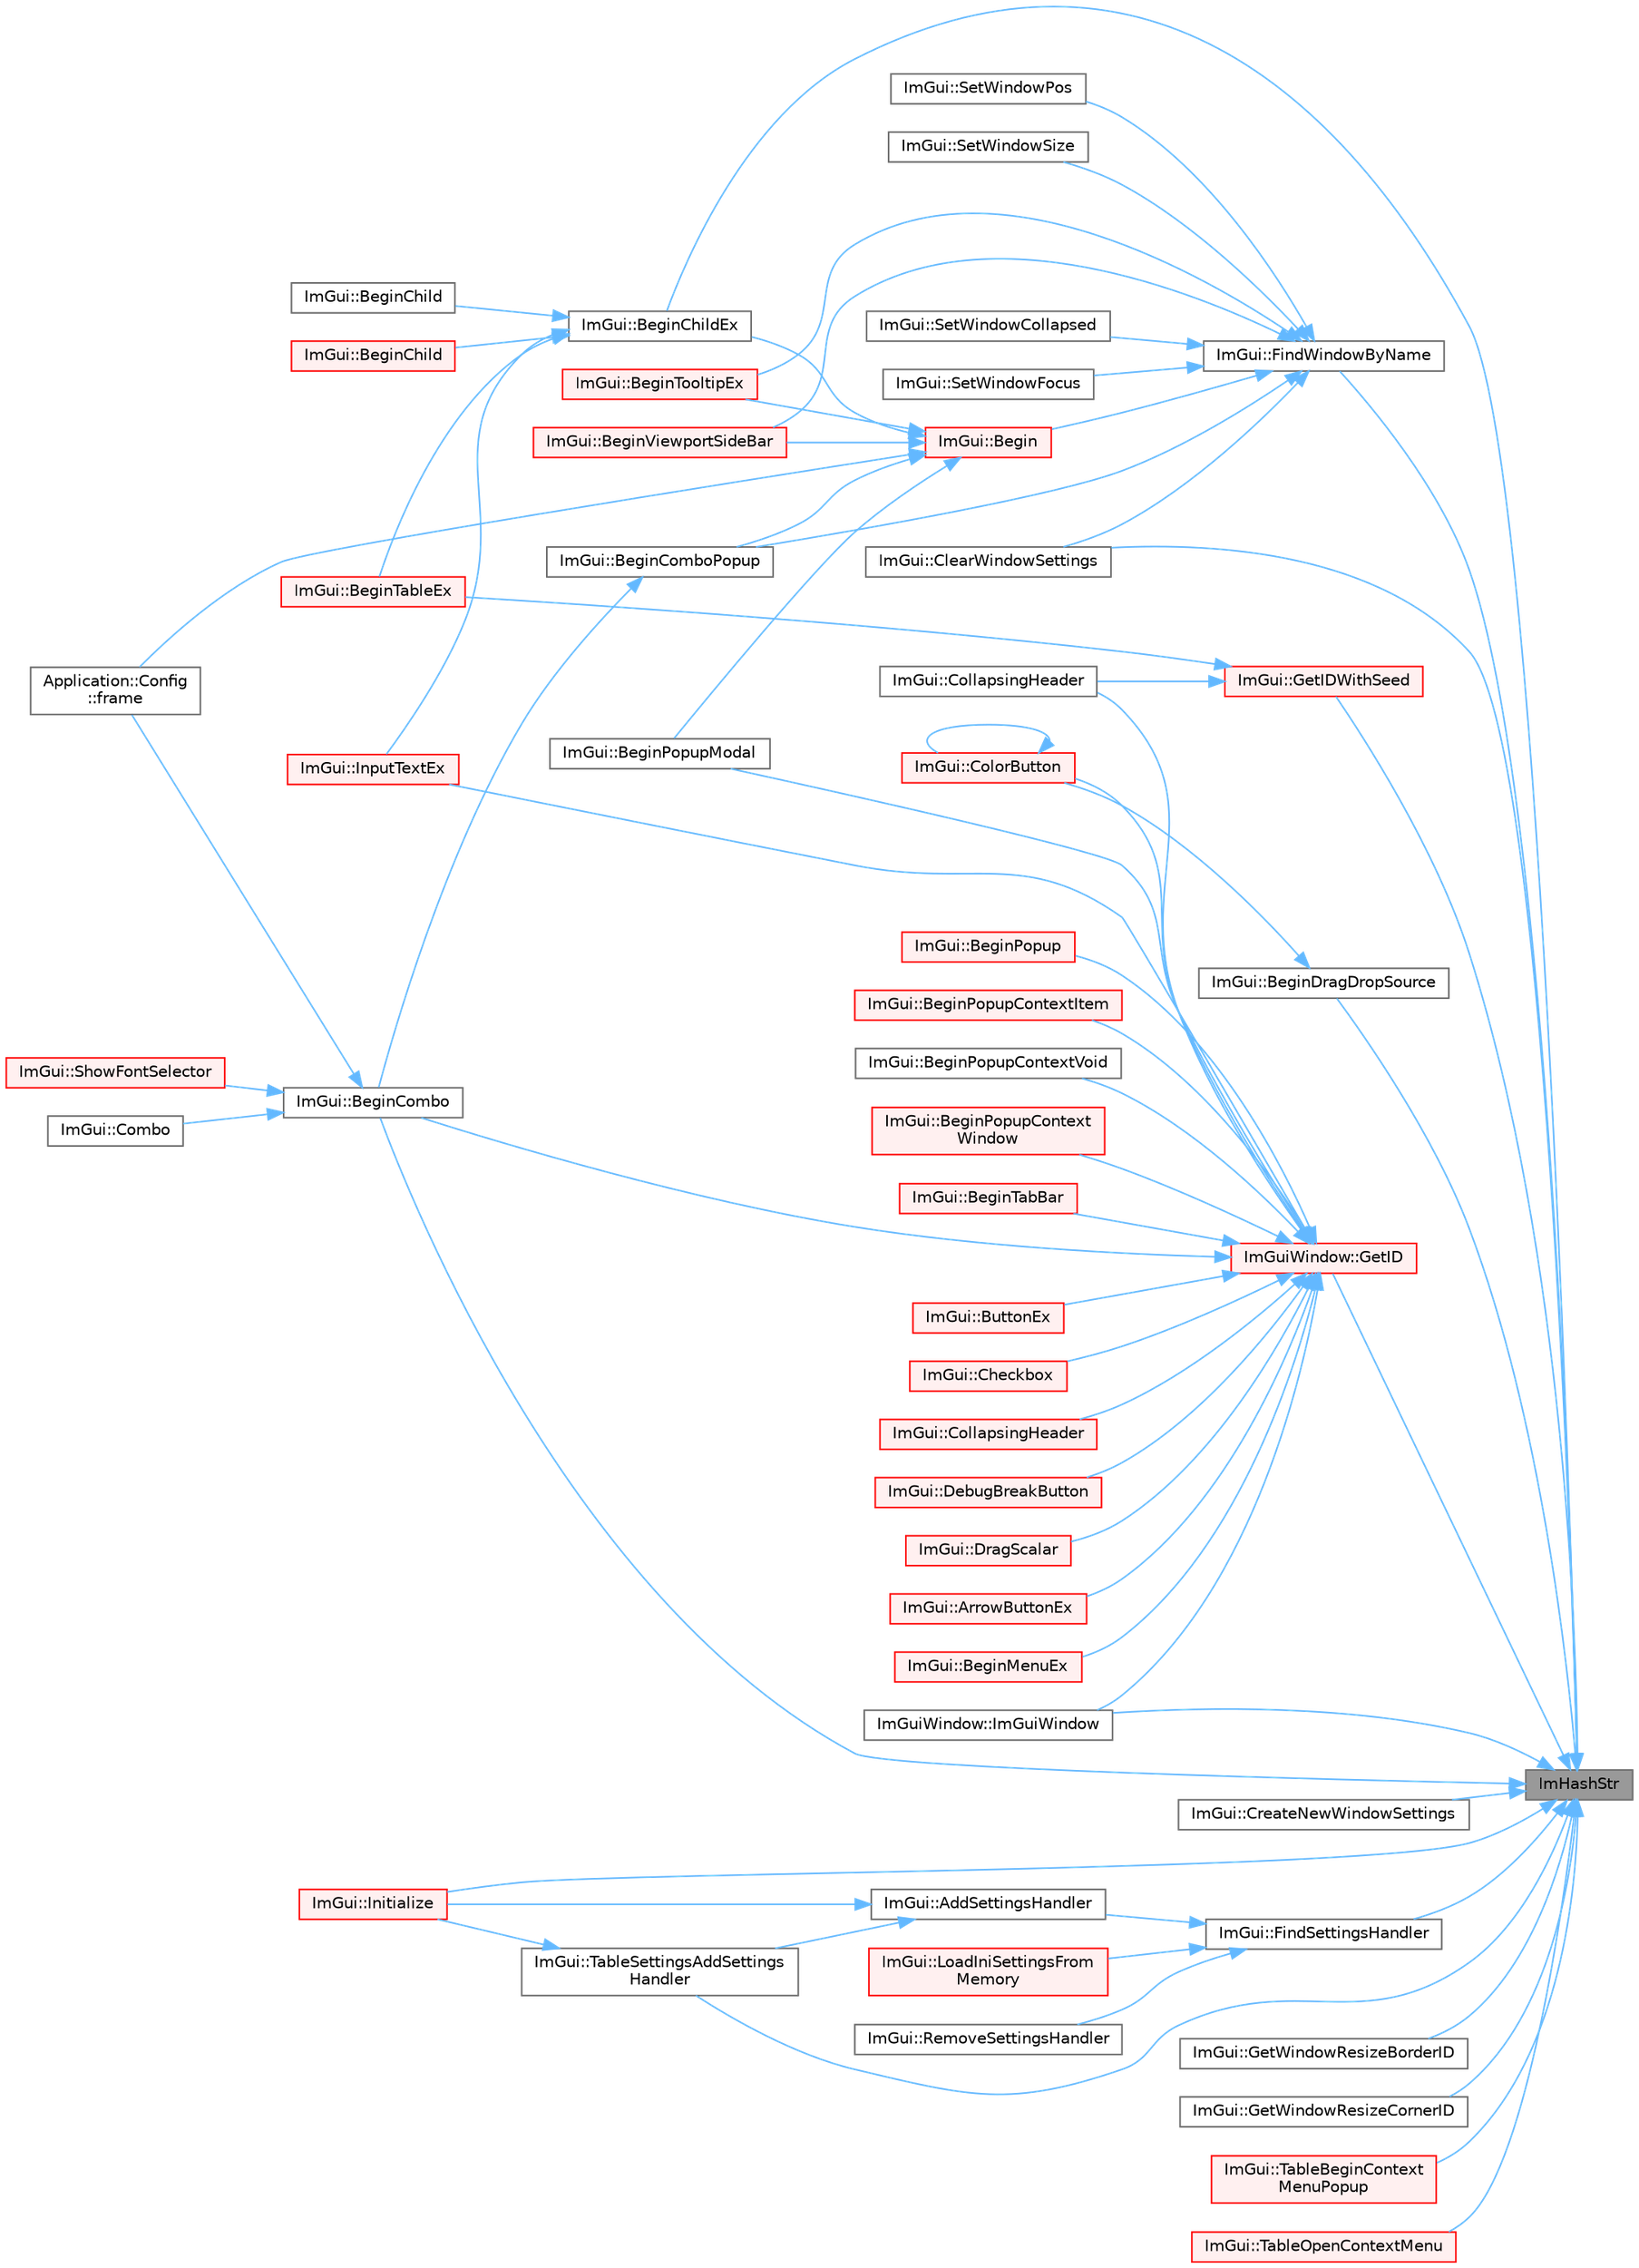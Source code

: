 digraph "ImHashStr"
{
 // LATEX_PDF_SIZE
  bgcolor="transparent";
  edge [fontname=Helvetica,fontsize=10,labelfontname=Helvetica,labelfontsize=10];
  node [fontname=Helvetica,fontsize=10,shape=box,height=0.2,width=0.4];
  rankdir="RL";
  Node1 [id="Node000001",label="ImHashStr",height=0.2,width=0.4,color="gray40", fillcolor="grey60", style="filled", fontcolor="black",tooltip=" "];
  Node1 -> Node2 [id="edge1_Node000001_Node000002",dir="back",color="steelblue1",style="solid",tooltip=" "];
  Node2 [id="Node000002",label="ImGui::BeginChildEx",height=0.2,width=0.4,color="grey40", fillcolor="white", style="filled",URL="$namespace_im_gui.html#ac36ecce0443f0b45a48484d85f653ae2",tooltip=" "];
  Node2 -> Node3 [id="edge2_Node000002_Node000003",dir="back",color="steelblue1",style="solid",tooltip=" "];
  Node3 [id="Node000003",label="ImGui::BeginChild",height=0.2,width=0.4,color="red", fillcolor="#FFF0F0", style="filled",URL="$namespace_im_gui.html#aebac8b07ee9ea0e452c98813a3e907c3",tooltip=" "];
  Node2 -> Node14 [id="edge3_Node000002_Node000014",dir="back",color="steelblue1",style="solid",tooltip=" "];
  Node14 [id="Node000014",label="ImGui::BeginChild",height=0.2,width=0.4,color="grey40", fillcolor="white", style="filled",URL="$namespace_im_gui.html#a3824e63145d50dd477deec2c7edf5c5a",tooltip=" "];
  Node2 -> Node15 [id="edge4_Node000002_Node000015",dir="back",color="steelblue1",style="solid",tooltip=" "];
  Node15 [id="Node000015",label="ImGui::BeginTableEx",height=0.2,width=0.4,color="red", fillcolor="#FFF0F0", style="filled",URL="$namespace_im_gui.html#a28046a30716afeb7738a82a5b19044ca",tooltip=" "];
  Node2 -> Node19 [id="edge5_Node000002_Node000019",dir="back",color="steelblue1",style="solid",tooltip=" "];
  Node19 [id="Node000019",label="ImGui::InputTextEx",height=0.2,width=0.4,color="red", fillcolor="#FFF0F0", style="filled",URL="$namespace_im_gui.html#af89af17ecc11653f25fea1e50e195de6",tooltip=" "];
  Node1 -> Node74 [id="edge6_Node000001_Node000074",dir="back",color="steelblue1",style="solid",tooltip=" "];
  Node74 [id="Node000074",label="ImGui::BeginCombo",height=0.2,width=0.4,color="grey40", fillcolor="white", style="filled",URL="$namespace_im_gui.html#aa895095bdc7a2907375c555e245575ea",tooltip=" "];
  Node74 -> Node75 [id="edge7_Node000074_Node000075",dir="back",color="steelblue1",style="solid",tooltip=" "];
  Node75 [id="Node000075",label="ImGui::Combo",height=0.2,width=0.4,color="grey40", fillcolor="white", style="filled",URL="$namespace_im_gui.html#ad530c65e7cdfaf03f4e9b2f4e3fed8fc",tooltip=" "];
  Node74 -> Node28 [id="edge8_Node000074_Node000028",dir="back",color="steelblue1",style="solid",tooltip=" "];
  Node28 [id="Node000028",label="Application::Config\l::frame",height=0.2,width=0.4,color="grey40", fillcolor="white", style="filled",URL="$class_application_1_1_config.html#a291cc3a874949e121dcf83a3f90681bc",tooltip=" "];
  Node74 -> Node76 [id="edge9_Node000074_Node000076",dir="back",color="steelblue1",style="solid",tooltip=" "];
  Node76 [id="Node000076",label="ImGui::ShowFontSelector",height=0.2,width=0.4,color="red", fillcolor="#FFF0F0", style="filled",URL="$namespace_im_gui.html#a0bdce99eef17ef1e1fef40a18bd811ab",tooltip=" "];
  Node1 -> Node77 [id="edge10_Node000001_Node000077",dir="back",color="steelblue1",style="solid",tooltip=" "];
  Node77 [id="Node000077",label="ImGui::BeginDragDropSource",height=0.2,width=0.4,color="grey40", fillcolor="white", style="filled",URL="$namespace_im_gui.html#ac2609b0f034d3bcd8d70d26df8694eaa",tooltip=" "];
  Node77 -> Node78 [id="edge11_Node000077_Node000078",dir="back",color="steelblue1",style="solid",tooltip=" "];
  Node78 [id="Node000078",label="ImGui::ColorButton",height=0.2,width=0.4,color="red", fillcolor="#FFF0F0", style="filled",URL="$namespace_im_gui.html#ae2d7c8f37726810753d71d480f0af7f0",tooltip=" "];
  Node78 -> Node78 [id="edge12_Node000078_Node000078",dir="back",color="steelblue1",style="solid",tooltip=" "];
  Node1 -> Node80 [id="edge13_Node000001_Node000080",dir="back",color="steelblue1",style="solid",tooltip=" "];
  Node80 [id="Node000080",label="ImGui::ClearWindowSettings",height=0.2,width=0.4,color="grey40", fillcolor="white", style="filled",URL="$namespace_im_gui.html#ac5eec1531ae03a6dc4a90514e1c1afd6",tooltip=" "];
  Node1 -> Node81 [id="edge14_Node000001_Node000081",dir="back",color="steelblue1",style="solid",tooltip=" "];
  Node81 [id="Node000081",label="ImGui::CreateNewWindowSettings",height=0.2,width=0.4,color="grey40", fillcolor="white", style="filled",URL="$namespace_im_gui.html#a2f325a08e833855b408f70a96d5fa064",tooltip=" "];
  Node1 -> Node82 [id="edge15_Node000001_Node000082",dir="back",color="steelblue1",style="solid",tooltip=" "];
  Node82 [id="Node000082",label="ImGui::FindSettingsHandler",height=0.2,width=0.4,color="grey40", fillcolor="white", style="filled",URL="$namespace_im_gui.html#ad9e15440c52f63aa96ef3b3938d566f8",tooltip=" "];
  Node82 -> Node83 [id="edge16_Node000082_Node000083",dir="back",color="steelblue1",style="solid",tooltip=" "];
  Node83 [id="Node000083",label="ImGui::AddSettingsHandler",height=0.2,width=0.4,color="grey40", fillcolor="white", style="filled",URL="$namespace_im_gui.html#ade13c9d3114fb2fae235a29a6388495d",tooltip=" "];
  Node83 -> Node84 [id="edge17_Node000083_Node000084",dir="back",color="steelblue1",style="solid",tooltip=" "];
  Node84 [id="Node000084",label="ImGui::Initialize",height=0.2,width=0.4,color="red", fillcolor="#FFF0F0", style="filled",URL="$namespace_im_gui.html#a1a611da38fae18a3d1dafcb3228259da",tooltip=" "];
  Node83 -> Node87 [id="edge18_Node000083_Node000087",dir="back",color="steelblue1",style="solid",tooltip=" "];
  Node87 [id="Node000087",label="ImGui::TableSettingsAddSettings\lHandler",height=0.2,width=0.4,color="grey40", fillcolor="white", style="filled",URL="$namespace_im_gui.html#a49786e01457877baef3eb8c01eca38d1",tooltip=" "];
  Node87 -> Node84 [id="edge19_Node000087_Node000084",dir="back",color="steelblue1",style="solid",tooltip=" "];
  Node82 -> Node88 [id="edge20_Node000082_Node000088",dir="back",color="steelblue1",style="solid",tooltip=" "];
  Node88 [id="Node000088",label="ImGui::LoadIniSettingsFrom\lMemory",height=0.2,width=0.4,color="red", fillcolor="#FFF0F0", style="filled",URL="$namespace_im_gui.html#a8e37b6a0b2feb6cd6ac61a4259392861",tooltip=" "];
  Node82 -> Node90 [id="edge21_Node000082_Node000090",dir="back",color="steelblue1",style="solid",tooltip=" "];
  Node90 [id="Node000090",label="ImGui::RemoveSettingsHandler",height=0.2,width=0.4,color="grey40", fillcolor="white", style="filled",URL="$namespace_im_gui.html#a0f06e3a54023d9cbb778f4c7f559da3a",tooltip=" "];
  Node1 -> Node91 [id="edge22_Node000001_Node000091",dir="back",color="steelblue1",style="solid",tooltip=" "];
  Node91 [id="Node000091",label="ImGui::FindWindowByName",height=0.2,width=0.4,color="grey40", fillcolor="white", style="filled",URL="$namespace_im_gui.html#abca25f22c02e73d5eb2e9c72c4557813",tooltip=" "];
  Node91 -> Node92 [id="edge23_Node000091_Node000092",dir="back",color="steelblue1",style="solid",tooltip=" "];
  Node92 [id="Node000092",label="ImGui::Begin",height=0.2,width=0.4,color="red", fillcolor="#FFF0F0", style="filled",URL="$namespace_im_gui.html#a581e58db0bc930bafa4a5d23093a2b99",tooltip=" "];
  Node92 -> Node2 [id="edge24_Node000092_Node000002",dir="back",color="steelblue1",style="solid",tooltip=" "];
  Node92 -> Node93 [id="edge25_Node000092_Node000093",dir="back",color="steelblue1",style="solid",tooltip=" "];
  Node93 [id="Node000093",label="ImGui::BeginComboPopup",height=0.2,width=0.4,color="grey40", fillcolor="white", style="filled",URL="$namespace_im_gui.html#a6ecb51142fcb72cd19ff002c3a7d8e25",tooltip=" "];
  Node93 -> Node74 [id="edge26_Node000093_Node000074",dir="back",color="steelblue1",style="solid",tooltip=" "];
  Node92 -> Node114 [id="edge27_Node000092_Node000114",dir="back",color="steelblue1",style="solid",tooltip=" "];
  Node114 [id="Node000114",label="ImGui::BeginPopupModal",height=0.2,width=0.4,color="grey40", fillcolor="white", style="filled",URL="$namespace_im_gui.html#a6d840f615c198c2342968f733fda11b3",tooltip=" "];
  Node92 -> Node115 [id="edge28_Node000092_Node000115",dir="back",color="steelblue1",style="solid",tooltip=" "];
  Node115 [id="Node000115",label="ImGui::BeginTooltipEx",height=0.2,width=0.4,color="red", fillcolor="#FFF0F0", style="filled",URL="$namespace_im_gui.html#a18b17a0b20c3f2a16068b84210cfded4",tooltip=" "];
  Node92 -> Node142 [id="edge29_Node000092_Node000142",dir="back",color="steelblue1",style="solid",tooltip=" "];
  Node142 [id="Node000142",label="ImGui::BeginViewportSideBar",height=0.2,width=0.4,color="red", fillcolor="#FFF0F0", style="filled",URL="$namespace_im_gui.html#a4216382dd5ad6c17e183f9f894db2e15",tooltip=" "];
  Node92 -> Node28 [id="edge30_Node000092_Node000028",dir="back",color="steelblue1",style="solid",tooltip=" "];
  Node91 -> Node93 [id="edge31_Node000091_Node000093",dir="back",color="steelblue1",style="solid",tooltip=" "];
  Node91 -> Node115 [id="edge32_Node000091_Node000115",dir="back",color="steelblue1",style="solid",tooltip=" "];
  Node91 -> Node142 [id="edge33_Node000091_Node000142",dir="back",color="steelblue1",style="solid",tooltip=" "];
  Node91 -> Node80 [id="edge34_Node000091_Node000080",dir="back",color="steelblue1",style="solid",tooltip=" "];
  Node91 -> Node147 [id="edge35_Node000091_Node000147",dir="back",color="steelblue1",style="solid",tooltip=" "];
  Node147 [id="Node000147",label="ImGui::SetWindowCollapsed",height=0.2,width=0.4,color="grey40", fillcolor="white", style="filled",URL="$namespace_im_gui.html#ac349187d6aae141cd3b4476e54bcc338",tooltip=" "];
  Node91 -> Node148 [id="edge36_Node000091_Node000148",dir="back",color="steelblue1",style="solid",tooltip=" "];
  Node148 [id="Node000148",label="ImGui::SetWindowFocus",height=0.2,width=0.4,color="grey40", fillcolor="white", style="filled",URL="$namespace_im_gui.html#aa612adbb975051090898f094a1608f24",tooltip=" "];
  Node91 -> Node149 [id="edge37_Node000091_Node000149",dir="back",color="steelblue1",style="solid",tooltip=" "];
  Node149 [id="Node000149",label="ImGui::SetWindowPos",height=0.2,width=0.4,color="grey40", fillcolor="white", style="filled",URL="$namespace_im_gui.html#a32032b56f975bb3145adbe19f38f3b56",tooltip=" "];
  Node91 -> Node150 [id="edge38_Node000091_Node000150",dir="back",color="steelblue1",style="solid",tooltip=" "];
  Node150 [id="Node000150",label="ImGui::SetWindowSize",height=0.2,width=0.4,color="grey40", fillcolor="white", style="filled",URL="$namespace_im_gui.html#a441528b9198d4531e79337121212cd33",tooltip=" "];
  Node1 -> Node151 [id="edge39_Node000001_Node000151",dir="back",color="steelblue1",style="solid",tooltip=" "];
  Node151 [id="Node000151",label="ImGuiWindow::GetID",height=0.2,width=0.4,color="red", fillcolor="#FFF0F0", style="filled",URL="$struct_im_gui_window.html#a66400a63bc0b54d7d29e08d1b1b1a42b",tooltip=" "];
  Node151 -> Node152 [id="edge40_Node000151_Node000152",dir="back",color="steelblue1",style="solid",tooltip=" "];
  Node152 [id="Node000152",label="ImGui::ArrowButtonEx",height=0.2,width=0.4,color="red", fillcolor="#FFF0F0", style="filled",URL="$namespace_im_gui.html#ab05ee8e53f29fbb84942a494f2ac3292",tooltip=" "];
  Node151 -> Node74 [id="edge41_Node000151_Node000074",dir="back",color="steelblue1",style="solid",tooltip=" "];
  Node151 -> Node95 [id="edge42_Node000151_Node000095",dir="back",color="steelblue1",style="solid",tooltip=" "];
  Node95 [id="Node000095",label="ImGui::BeginMenuEx",height=0.2,width=0.4,color="red", fillcolor="#FFF0F0", style="filled",URL="$namespace_im_gui.html#a8dc671f87ed281b6445ce6ae4ab25183",tooltip=" "];
  Node151 -> Node97 [id="edge43_Node000151_Node000097",dir="back",color="steelblue1",style="solid",tooltip=" "];
  Node97 [id="Node000097",label="ImGui::BeginPopup",height=0.2,width=0.4,color="red", fillcolor="#FFF0F0", style="filled",URL="$namespace_im_gui.html#a10e213926d8ca212266bc5fbded1e026",tooltip=" "];
  Node151 -> Node99 [id="edge44_Node000151_Node000099",dir="back",color="steelblue1",style="solid",tooltip=" "];
  Node99 [id="Node000099",label="ImGui::BeginPopupContextItem",height=0.2,width=0.4,color="red", fillcolor="#FFF0F0", style="filled",URL="$namespace_im_gui.html#a440894c8c00495d5cc01529f4504fca9",tooltip=" "];
  Node151 -> Node101 [id="edge45_Node000151_Node000101",dir="back",color="steelblue1",style="solid",tooltip=" "];
  Node101 [id="Node000101",label="ImGui::BeginPopupContextVoid",height=0.2,width=0.4,color="grey40", fillcolor="white", style="filled",URL="$namespace_im_gui.html#a6758a456204101a9c4a660da4cfba2c9",tooltip=" "];
  Node151 -> Node102 [id="edge46_Node000151_Node000102",dir="back",color="steelblue1",style="solid",tooltip=" "];
  Node102 [id="Node000102",label="ImGui::BeginPopupContext\lWindow",height=0.2,width=0.4,color="red", fillcolor="#FFF0F0", style="filled",URL="$namespace_im_gui.html#aef8b2c0baa27bd5c68f676aaf14ed946",tooltip=" "];
  Node151 -> Node114 [id="edge47_Node000151_Node000114",dir="back",color="steelblue1",style="solid",tooltip=" "];
  Node151 -> Node154 [id="edge48_Node000151_Node000154",dir="back",color="steelblue1",style="solid",tooltip=" "];
  Node154 [id="Node000154",label="ImGui::BeginTabBar",height=0.2,width=0.4,color="red", fillcolor="#FFF0F0", style="filled",URL="$namespace_im_gui.html#ab930db04eeff13f78ae76382c52db7eb",tooltip=" "];
  Node151 -> Node155 [id="edge49_Node000151_Node000155",dir="back",color="steelblue1",style="solid",tooltip=" "];
  Node155 [id="Node000155",label="ImGui::ButtonEx",height=0.2,width=0.4,color="red", fillcolor="#FFF0F0", style="filled",URL="$namespace_im_gui.html#ae479220c66b039874c6e4c9e9b22849f",tooltip=" "];
  Node151 -> Node159 [id="edge50_Node000151_Node000159",dir="back",color="steelblue1",style="solid",tooltip=" "];
  Node159 [id="Node000159",label="ImGui::Checkbox",height=0.2,width=0.4,color="red", fillcolor="#FFF0F0", style="filled",URL="$namespace_im_gui.html#a57d73c1d0ef807fef734d91024092027",tooltip=" "];
  Node151 -> Node160 [id="edge51_Node000151_Node000160",dir="back",color="steelblue1",style="solid",tooltip=" "];
  Node160 [id="Node000160",label="ImGui::CollapsingHeader",height=0.2,width=0.4,color="grey40", fillcolor="white", style="filled",URL="$namespace_im_gui.html#a4d6e6e7a5ace0e5dbee3ea1926ddf049",tooltip=" "];
  Node151 -> Node161 [id="edge52_Node000151_Node000161",dir="back",color="steelblue1",style="solid",tooltip=" "];
  Node161 [id="Node000161",label="ImGui::CollapsingHeader",height=0.2,width=0.4,color="red", fillcolor="#FFF0F0", style="filled",URL="$namespace_im_gui.html#ab52f9e08698c9d64abb05b98f5355146",tooltip=" "];
  Node151 -> Node78 [id="edge53_Node000151_Node000078",dir="back",color="steelblue1",style="solid",tooltip=" "];
  Node151 -> Node118 [id="edge54_Node000151_Node000118",dir="back",color="steelblue1",style="solid",tooltip=" "];
  Node118 [id="Node000118",label="ImGui::DebugBreakButton",height=0.2,width=0.4,color="red", fillcolor="#FFF0F0", style="filled",URL="$namespace_im_gui.html#ac2e737b701b4d252a54006a4c4214928",tooltip=" "];
  Node151 -> Node48 [id="edge55_Node000151_Node000048",dir="back",color="steelblue1",style="solid",tooltip=" "];
  Node48 [id="Node000048",label="ImGui::DragScalar",height=0.2,width=0.4,color="red", fillcolor="#FFF0F0", style="filled",URL="$namespace_im_gui.html#a17d8926e8f44a6d00575b12081c51fe0",tooltip=" "];
  Node151 -> Node186 [id="edge56_Node000151_Node000186",dir="back",color="steelblue1",style="solid",tooltip=" "];
  Node186 [id="Node000186",label="ImGuiWindow::ImGuiWindow",height=0.2,width=0.4,color="grey40", fillcolor="white", style="filled",URL="$struct_im_gui_window.html#acd2909ae3b7079de81d528327cc11dfd",tooltip=" "];
  Node151 -> Node19 [id="edge57_Node000151_Node000019",dir="back",color="steelblue1",style="solid",tooltip=" "];
  Node1 -> Node228 [id="edge58_Node000001_Node000228",dir="back",color="steelblue1",style="solid",tooltip=" "];
  Node228 [id="Node000228",label="ImGui::GetIDWithSeed",height=0.2,width=0.4,color="red", fillcolor="#FFF0F0", style="filled",URL="$namespace_im_gui.html#ab3bf101308fe641abc549bda537158f5",tooltip=" "];
  Node228 -> Node15 [id="edge59_Node000228_Node000015",dir="back",color="steelblue1",style="solid",tooltip=" "];
  Node228 -> Node160 [id="edge60_Node000228_Node000160",dir="back",color="steelblue1",style="solid",tooltip=" "];
  Node1 -> Node229 [id="edge61_Node000001_Node000229",dir="back",color="steelblue1",style="solid",tooltip=" "];
  Node229 [id="Node000229",label="ImGui::GetWindowResizeBorderID",height=0.2,width=0.4,color="grey40", fillcolor="white", style="filled",URL="$namespace_im_gui.html#aed2c39ff4f7790fe03b4d9b2893d4ef4",tooltip=" "];
  Node1 -> Node230 [id="edge62_Node000001_Node000230",dir="back",color="steelblue1",style="solid",tooltip=" "];
  Node230 [id="Node000230",label="ImGui::GetWindowResizeCornerID",height=0.2,width=0.4,color="grey40", fillcolor="white", style="filled",URL="$namespace_im_gui.html#a22041ad222e2b5c86773d70d47078fa3",tooltip=" "];
  Node1 -> Node186 [id="edge63_Node000001_Node000186",dir="back",color="steelblue1",style="solid",tooltip=" "];
  Node1 -> Node84 [id="edge64_Node000001_Node000084",dir="back",color="steelblue1",style="solid",tooltip=" "];
  Node1 -> Node103 [id="edge65_Node000001_Node000103",dir="back",color="steelblue1",style="solid",tooltip=" "];
  Node103 [id="Node000103",label="ImGui::TableBeginContext\lMenuPopup",height=0.2,width=0.4,color="red", fillcolor="#FFF0F0", style="filled",URL="$namespace_im_gui.html#ac5ffd2621218c244f701317f9086e6ff",tooltip=" "];
  Node1 -> Node193 [id="edge66_Node000001_Node000193",dir="back",color="steelblue1",style="solid",tooltip=" "];
  Node193 [id="Node000193",label="ImGui::TableOpenContextMenu",height=0.2,width=0.4,color="red", fillcolor="#FFF0F0", style="filled",URL="$namespace_im_gui.html#afa05e82c8b5239452806770e5f9efd70",tooltip=" "];
  Node1 -> Node87 [id="edge67_Node000001_Node000087",dir="back",color="steelblue1",style="solid",tooltip=" "];
}
